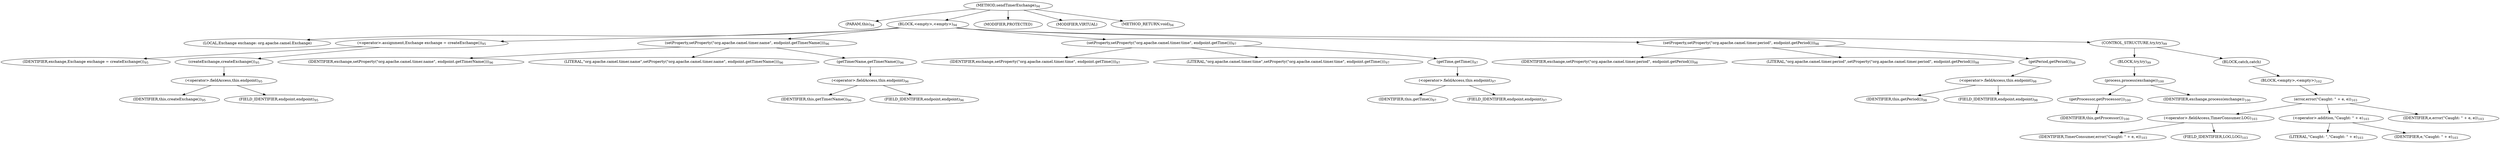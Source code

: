 digraph "sendTimerExchange" {  
"191" [label = <(METHOD,sendTimerExchange)<SUB>94</SUB>> ]
"9" [label = <(PARAM,this)<SUB>94</SUB>> ]
"192" [label = <(BLOCK,&lt;empty&gt;,&lt;empty&gt;)<SUB>94</SUB>> ]
"193" [label = <(LOCAL,Exchange exchange: org.apache.camel.Exchange)> ]
"194" [label = <(&lt;operator&gt;.assignment,Exchange exchange = createExchange())<SUB>95</SUB>> ]
"195" [label = <(IDENTIFIER,exchange,Exchange exchange = createExchange())<SUB>95</SUB>> ]
"196" [label = <(createExchange,createExchange())<SUB>95</SUB>> ]
"197" [label = <(&lt;operator&gt;.fieldAccess,this.endpoint)<SUB>95</SUB>> ]
"198" [label = <(IDENTIFIER,this,createExchange())<SUB>95</SUB>> ]
"199" [label = <(FIELD_IDENTIFIER,endpoint,endpoint)<SUB>95</SUB>> ]
"200" [label = <(setProperty,setProperty(&quot;org.apache.camel.timer.name&quot;, endpoint.getTimerName()))<SUB>96</SUB>> ]
"201" [label = <(IDENTIFIER,exchange,setProperty(&quot;org.apache.camel.timer.name&quot;, endpoint.getTimerName()))<SUB>96</SUB>> ]
"202" [label = <(LITERAL,&quot;org.apache.camel.timer.name&quot;,setProperty(&quot;org.apache.camel.timer.name&quot;, endpoint.getTimerName()))<SUB>96</SUB>> ]
"203" [label = <(getTimerName,getTimerName())<SUB>96</SUB>> ]
"204" [label = <(&lt;operator&gt;.fieldAccess,this.endpoint)<SUB>96</SUB>> ]
"205" [label = <(IDENTIFIER,this,getTimerName())<SUB>96</SUB>> ]
"206" [label = <(FIELD_IDENTIFIER,endpoint,endpoint)<SUB>96</SUB>> ]
"207" [label = <(setProperty,setProperty(&quot;org.apache.camel.timer.time&quot;, endpoint.getTime()))<SUB>97</SUB>> ]
"208" [label = <(IDENTIFIER,exchange,setProperty(&quot;org.apache.camel.timer.time&quot;, endpoint.getTime()))<SUB>97</SUB>> ]
"209" [label = <(LITERAL,&quot;org.apache.camel.timer.time&quot;,setProperty(&quot;org.apache.camel.timer.time&quot;, endpoint.getTime()))<SUB>97</SUB>> ]
"210" [label = <(getTime,getTime())<SUB>97</SUB>> ]
"211" [label = <(&lt;operator&gt;.fieldAccess,this.endpoint)<SUB>97</SUB>> ]
"212" [label = <(IDENTIFIER,this,getTime())<SUB>97</SUB>> ]
"213" [label = <(FIELD_IDENTIFIER,endpoint,endpoint)<SUB>97</SUB>> ]
"214" [label = <(setProperty,setProperty(&quot;org.apache.camel.timer.period&quot;, endpoint.getPeriod()))<SUB>98</SUB>> ]
"215" [label = <(IDENTIFIER,exchange,setProperty(&quot;org.apache.camel.timer.period&quot;, endpoint.getPeriod()))<SUB>98</SUB>> ]
"216" [label = <(LITERAL,&quot;org.apache.camel.timer.period&quot;,setProperty(&quot;org.apache.camel.timer.period&quot;, endpoint.getPeriod()))<SUB>98</SUB>> ]
"217" [label = <(getPeriod,getPeriod())<SUB>98</SUB>> ]
"218" [label = <(&lt;operator&gt;.fieldAccess,this.endpoint)<SUB>98</SUB>> ]
"219" [label = <(IDENTIFIER,this,getPeriod())<SUB>98</SUB>> ]
"220" [label = <(FIELD_IDENTIFIER,endpoint,endpoint)<SUB>98</SUB>> ]
"221" [label = <(CONTROL_STRUCTURE,try,try)<SUB>99</SUB>> ]
"222" [label = <(BLOCK,try,try)<SUB>99</SUB>> ]
"223" [label = <(process,process(exchange))<SUB>100</SUB>> ]
"224" [label = <(getProcessor,getProcessor())<SUB>100</SUB>> ]
"8" [label = <(IDENTIFIER,this,getProcessor())<SUB>100</SUB>> ]
"225" [label = <(IDENTIFIER,exchange,process(exchange))<SUB>100</SUB>> ]
"226" [label = <(BLOCK,catch,catch)> ]
"227" [label = <(BLOCK,&lt;empty&gt;,&lt;empty&gt;)<SUB>102</SUB>> ]
"228" [label = <(error,error(&quot;Caught: &quot; + e, e))<SUB>103</SUB>> ]
"229" [label = <(&lt;operator&gt;.fieldAccess,TimerConsumer.LOG)<SUB>103</SUB>> ]
"230" [label = <(IDENTIFIER,TimerConsumer,error(&quot;Caught: &quot; + e, e))<SUB>103</SUB>> ]
"231" [label = <(FIELD_IDENTIFIER,LOG,LOG)<SUB>103</SUB>> ]
"232" [label = <(&lt;operator&gt;.addition,&quot;Caught: &quot; + e)<SUB>103</SUB>> ]
"233" [label = <(LITERAL,&quot;Caught: &quot;,&quot;Caught: &quot; + e)<SUB>103</SUB>> ]
"234" [label = <(IDENTIFIER,e,&quot;Caught: &quot; + e)<SUB>103</SUB>> ]
"235" [label = <(IDENTIFIER,e,error(&quot;Caught: &quot; + e, e))<SUB>103</SUB>> ]
"236" [label = <(MODIFIER,PROTECTED)> ]
"237" [label = <(MODIFIER,VIRTUAL)> ]
"238" [label = <(METHOD_RETURN,void)<SUB>94</SUB>> ]
  "191" -> "9" 
  "191" -> "192" 
  "191" -> "236" 
  "191" -> "237" 
  "191" -> "238" 
  "192" -> "193" 
  "192" -> "194" 
  "192" -> "200" 
  "192" -> "207" 
  "192" -> "214" 
  "192" -> "221" 
  "194" -> "195" 
  "194" -> "196" 
  "196" -> "197" 
  "197" -> "198" 
  "197" -> "199" 
  "200" -> "201" 
  "200" -> "202" 
  "200" -> "203" 
  "203" -> "204" 
  "204" -> "205" 
  "204" -> "206" 
  "207" -> "208" 
  "207" -> "209" 
  "207" -> "210" 
  "210" -> "211" 
  "211" -> "212" 
  "211" -> "213" 
  "214" -> "215" 
  "214" -> "216" 
  "214" -> "217" 
  "217" -> "218" 
  "218" -> "219" 
  "218" -> "220" 
  "221" -> "222" 
  "221" -> "226" 
  "222" -> "223" 
  "223" -> "224" 
  "223" -> "225" 
  "224" -> "8" 
  "226" -> "227" 
  "227" -> "228" 
  "228" -> "229" 
  "228" -> "232" 
  "228" -> "235" 
  "229" -> "230" 
  "229" -> "231" 
  "232" -> "233" 
  "232" -> "234" 
}
